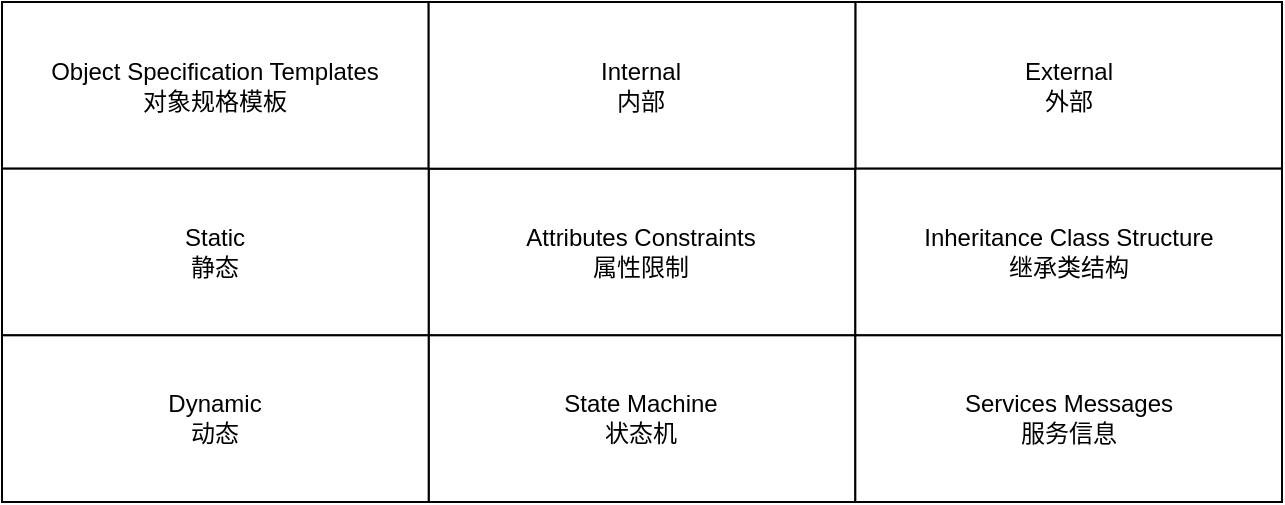 <mxfile version="18.0.6" type="device" pages="2"><diagram id="-ny3gkarz2HrNLArwW4L" name="1"><mxGraphModel dx="595" dy="865" grid="1" gridSize="10" guides="1" tooltips="1" connect="1" arrows="1" fold="1" page="1" pageScale="1" pageWidth="827" pageHeight="1169" math="0" shadow="0"><root><mxCell id="0"/><mxCell id="1" parent="0"/><mxCell id="lH972UQjLYzjn0vcToYY-2" value="" style="group" parent="1" vertex="1" connectable="0"><mxGeometry x="921" y="460" width="640" height="250" as="geometry"/></mxCell><mxCell id="lH972UQjLYzjn0vcToYY-3" value="Attributes Constraints&lt;br&gt;属性限制" style="rounded=0;whiteSpace=wrap;html=1;fillColor=default;" parent="lH972UQjLYzjn0vcToYY-2" vertex="1"><mxGeometry x="213.337" y="83.336" width="213.331" height="83.332" as="geometry"/></mxCell><mxCell id="lH972UQjLYzjn0vcToYY-4" value="State Machine&lt;br&gt;状态机" style="rounded=0;whiteSpace=wrap;html=1;fillColor=default;" parent="lH972UQjLYzjn0vcToYY-2" vertex="1"><mxGeometry x="213.337" y="166.668" width="213.331" height="83.332" as="geometry"/></mxCell><mxCell id="lH972UQjLYzjn0vcToYY-5" value="External&lt;br&gt;外部" style="rounded=0;whiteSpace=wrap;html=1;fillColor=default;" parent="lH972UQjLYzjn0vcToYY-2" vertex="1"><mxGeometry x="426.669" y="0.004" width="213.331" height="83.332" as="geometry"/></mxCell><mxCell id="lH972UQjLYzjn0vcToYY-6" value="Inheritance Class Structure&lt;br&gt;继承类结构" style="rounded=0;whiteSpace=wrap;html=1;fillColor=default;" parent="lH972UQjLYzjn0vcToYY-2" vertex="1"><mxGeometry x="426.669" y="83.336" width="213.331" height="83.332" as="geometry"/></mxCell><mxCell id="lH972UQjLYzjn0vcToYY-7" value="Services Messages&lt;br&gt;服务信息" style="rounded=0;whiteSpace=wrap;html=1;fillColor=default;" parent="lH972UQjLYzjn0vcToYY-2" vertex="1"><mxGeometry x="426.669" y="166.668" width="213.331" height="83.332" as="geometry"/></mxCell><mxCell id="lH972UQjLYzjn0vcToYY-8" value="Object Specification Templates&lt;br&gt;对象规格模板" style="rounded=0;whiteSpace=wrap;html=1;fillColor=default;" parent="lH972UQjLYzjn0vcToYY-2" vertex="1"><mxGeometry x="0.006" y="0.004" width="213.331" height="83.332" as="geometry"/></mxCell><mxCell id="lH972UQjLYzjn0vcToYY-9" value="Static&lt;br&gt;静态" style="rounded=0;whiteSpace=wrap;html=1;fillColor=default;" parent="lH972UQjLYzjn0vcToYY-2" vertex="1"><mxGeometry x="0.006" y="83.336" width="213.331" height="83.332" as="geometry"/></mxCell><mxCell id="lH972UQjLYzjn0vcToYY-10" value="Dynamic&lt;br&gt;动态" style="rounded=0;whiteSpace=wrap;html=1;fillColor=default;" parent="lH972UQjLYzjn0vcToYY-2" vertex="1"><mxGeometry y="166.668" width="213.331" height="83.332" as="geometry"/></mxCell><mxCell id="lH972UQjLYzjn0vcToYY-11" value="Internal&lt;br&gt;内部" style="rounded=0;whiteSpace=wrap;html=1;fillColor=default;" parent="lH972UQjLYzjn0vcToYY-2" vertex="1"><mxGeometry x="213.337" width="213.331" height="83.332" as="geometry"/></mxCell></root></mxGraphModel></diagram><diagram id="qkpdH1DSVmxpVXjuRc1V" name="2"><mxGraphModel dx="154" dy="597" grid="1" gridSize="10" guides="1" tooltips="1" connect="1" arrows="1" fold="1" page="1" pageScale="1" pageWidth="827" pageHeight="1169" math="0" shadow="0"><root><mxCell id="0"/><mxCell id="1" parent="0"/><mxCell id="Cr3XP81HJ7pp5wS1ifIf-44" value="" style="group;fillColor=default;" parent="1" vertex="1" connectable="0"><mxGeometry x="921" y="460" width="640" height="250" as="geometry"/></mxCell><mxCell id="Cr3XP81HJ7pp5wS1ifIf-26" value="Logic Specification Template&lt;br&gt;逻辑规格模板" style="rounded=0;whiteSpace=wrap;html=1;fillColor=none;" parent="Cr3XP81HJ7pp5wS1ifIf-44" vertex="1"><mxGeometry x="213.337" y="83.336" width="213.331" height="83.332" as="geometry"/></mxCell><mxCell id="Cr3XP81HJ7pp5wS1ifIf-27" value="State Machine Template&lt;br&gt;状态机模板" style="rounded=0;whiteSpace=wrap;html=1;fillColor=none;" parent="Cr3XP81HJ7pp5wS1ifIf-44" vertex="1"><mxGeometry x="213.337" y="166.668" width="213.331" height="83.332" as="geometry"/></mxCell><mxCell id="Cr3XP81HJ7pp5wS1ifIf-28" value="External&lt;br&gt;外部" style="rounded=0;whiteSpace=wrap;html=1;fillColor=none;" parent="Cr3XP81HJ7pp5wS1ifIf-44" vertex="1"><mxGeometry x="426.669" y="0.004" width="213.331" height="83.332" as="geometry"/></mxCell><mxCell id="Cr3XP81HJ7pp5wS1ifIf-29" value="Function Specification Template&lt;br&gt;功能规格模板" style="rounded=0;whiteSpace=wrap;html=1;fillColor=none;" parent="Cr3XP81HJ7pp5wS1ifIf-44" vertex="1"><mxGeometry x="426.669" y="83.336" width="213.331" height="83.332" as="geometry"/></mxCell><mxCell id="Cr3XP81HJ7pp5wS1ifIf-30" value="Functional Specification Template&lt;br&gt;功能交互模板&lt;br&gt;Operational Scenario Template&lt;br&gt;操作场景模板" style="rounded=0;whiteSpace=wrap;html=1;fillColor=none;" parent="Cr3XP81HJ7pp5wS1ifIf-44" vertex="1"><mxGeometry x="426.669" y="166.668" width="213.331" height="83.332" as="geometry"/></mxCell><mxCell id="Cr3XP81HJ7pp5wS1ifIf-31" value="Object Specification Templates&lt;br&gt;对象规格模板" style="rounded=0;whiteSpace=wrap;html=1;fillColor=none;" parent="Cr3XP81HJ7pp5wS1ifIf-44" vertex="1"><mxGeometry x="0.006" y="0.004" width="213.331" height="83.332" as="geometry"/></mxCell><mxCell id="Cr3XP81HJ7pp5wS1ifIf-32" value="Static&lt;br&gt;静态" style="rounded=0;whiteSpace=wrap;html=1;fillColor=none;" parent="Cr3XP81HJ7pp5wS1ifIf-44" vertex="1"><mxGeometry x="0.006" y="83.336" width="213.331" height="83.332" as="geometry"/></mxCell><mxCell id="Cr3XP81HJ7pp5wS1ifIf-42" value="Dynamic&lt;br&gt;动态" style="rounded=0;whiteSpace=wrap;html=1;fillColor=none;" parent="Cr3XP81HJ7pp5wS1ifIf-44" vertex="1"><mxGeometry y="166.668" width="213.331" height="83.332" as="geometry"/></mxCell><mxCell id="Cr3XP81HJ7pp5wS1ifIf-43" value="Internal&lt;br&gt;内部" style="rounded=0;whiteSpace=wrap;html=1;fillColor=none;" parent="Cr3XP81HJ7pp5wS1ifIf-44" vertex="1"><mxGeometry x="213.337" width="213.331" height="83.332" as="geometry"/></mxCell></root></mxGraphModel></diagram></mxfile>